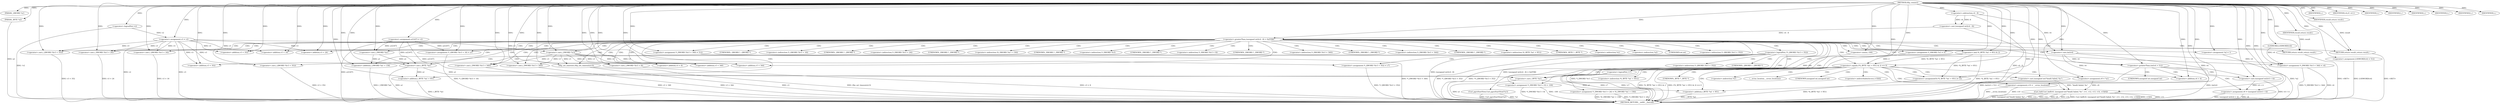 digraph tftp_connect {  
"1000115" [label = "(METHOD,tftp_connect)" ]
"1000307" [label = "(METHOD_RETURN,__int64 __fastcall)" ]
"1000116" [label = "(PARAM,_QWORD *a1)" ]
"1000117" [label = "(PARAM,_BYTE *a2)" ]
"1000133" [label = "(<operator>.assignment,a1[167] = v2)" ]
"1000139" [label = "(<operator>.logicalNot,!v2)" ]
"1000141" [label = "(IDENTIFIER,L,)" ]
"1000142" [label = "(<operator>.assignment,v3 = v2)" ]
"1000146" [label = "(IDENTIFIER,v4,if ( v4 ))" ]
"1000148" [label = "(IDENTIFIER,L,)" ]
"1000150" [label = "(<operator>.greaterThan,(unsigned int)(v4 - 8) > 0xFFB0)" ]
"1000151" [label = "(<operator>.cast,(unsigned int)(v4 - 8))" ]
"1000153" [label = "(<operator>.subtraction,v4 - 8)" ]
"1000157" [label = "(RETURN,return result;,return result;)" ]
"1000158" [label = "(IDENTIFIER,result,return result;)" ]
"1000159" [label = "(IDENTIFIER,L,)" ]
"1000161" [label = "(<operator>.greaterThan,(int)v4 > 512)" ]
"1000162" [label = "(<operator>.cast,(int)v4)" ]
"1000166" [label = "(<operator>.assignment,v6 = (unsigned int)(v4 + 4))" ]
"1000168" [label = "(<operator>.cast,(unsigned int)(v4 + 4))" ]
"1000170" [label = "(<operator>.addition,v4 + 4)" ]
"1000175" [label = "(IDENTIFIER,L,)" ]
"1000176" [label = "(<operator>.assignment,LODWORD(v4) = 512)" ]
"1000177" [label = "(LODWORD,LODWORD(v4))" ]
"1000181" [label = "(<operator>.logicalNot,!*(_QWORD *)(v3 + 352))" ]
"1000183" [label = "(<operator>.cast,(_QWORD *)(v3 + 352))" ]
"1000185" [label = "(<operator>.addition,v3 + 352)" ]
"1000189" [label = "(<operator>.assignment,*(_QWORD *)(v3 + 352) = v7)" ]
"1000191" [label = "(<operator>.cast,(_QWORD *)(v3 + 352))" ]
"1000193" [label = "(<operator>.addition,v3 + 352)" ]
"1000198" [label = "(<operator>.logicalNot,!v7)" ]
"1000200" [label = "(IDENTIFIER,L,)" ]
"1000202" [label = "(<operator>.assignment,*(_QWORD *)(v3 + 16) = a1)" ]
"1000204" [label = "(<operator>.cast,(_QWORD *)(v3 + 16))" ]
"1000206" [label = "(<operator>.addition,v3 + 16)" ]
"1000210" [label = "(<operator>.assignment,*(_DWORD *)(v3 + 24) = *((_DWORD *)a1 + 156))" ]
"1000212" [label = "(<operator>.cast,(_DWORD *)(v3 + 24))" ]
"1000214" [label = "(<operator>.addition,v3 + 24)" ]
"1000218" [label = "(<operator>.addition,(_DWORD *)a1 + 156)" ]
"1000219" [label = "(<operator>.cast,(_DWORD *)a1)" ]
"1000223" [label = "(<operator>.assignment,*(_DWORD *)v3 = 0)" ]
"1000225" [label = "(<operator>.cast,(_DWORD *)v3)" ]
"1000229" [label = "(<operator>.assignment,*(_DWORD *)(v3 + 8) = -100)" ]
"1000231" [label = "(<operator>.cast,(_DWORD *)(v3 + 8))" ]
"1000233" [label = "(<operator>.addition,v3 + 8)" ]
"1000236" [label = "(<operator>.minus,-100)" ]
"1000238" [label = "(<operator>.assignment,*(_DWORD *)(v3 + 340) = 512)" ]
"1000240" [label = "(<operator>.cast,(_DWORD *)(v3 + 340))" ]
"1000242" [label = "(<operator>.addition,v3 + 340)" ]
"1000246" [label = "(<operator>.assignment,*(_DWORD *)(v3 + 344) = v4)" ]
"1000248" [label = "(<operator>.cast,(_DWORD *)(v3 + 344))" ]
"1000250" [label = "(<operator>.addition,v3 + 344)" ]
"1000254" [label = "(tftp_set_timeouts,tftp_set_timeouts(v3))" ]
"1000257" [label = "(<operator>.equals,(*((_BYTE *)a1 + 951) & 2) == 0)" ]
"1000258" [label = "(<operator>.and,*((_BYTE *)a1 + 951) & 2)" ]
"1000260" [label = "(<operator>.addition,(_BYTE *)a1 + 951)" ]
"1000261" [label = "(<operator>.cast,(_BYTE *)a1)" ]
"1000269" [label = "(<operator>.assignment,v9 = *a1)" ]
"1000273" [label = "(<operator>.assignment,v10 = __errno_location())" ]
"1000276" [label = "(Curl_failf,Curl_failf(v9, (unsigned int)\"bind() failed; %s\", v11, v12, v13, v14, v15[0]))" ]
"1000278" [label = "(<operator>.cast,(unsigned int)\"bind() failed; %s\")" ]
"1000288" [label = "(IDENTIFIER,L,)" ]
"1000289" [label = "(<operators>.assignmentOr,*((_BYTE *)a1 + 951) |= 2u)" ]
"1000291" [label = "(<operator>.addition,(_BYTE *)a1 + 951)" ]
"1000292" [label = "(<operator>.cast,(_BYTE *)a1)" ]
"1000297" [label = "(Curl_pgrsStartNow,Curl_pgrsStartNow(*a1))" ]
"1000300" [label = "(<operator>.assignment,*a2 = 1)" ]
"1000304" [label = "(IDENTIFIER,L,)" ]
"1000305" [label = "(RETURN,return result;,return result;)" ]
"1000306" [label = "(IDENTIFIER,result,return result;)" ]
"1000163" [label = "(UNKNOWN,int,int)" ]
"1000169" [label = "(UNKNOWN,unsigned int,unsigned int)" ]
"1000182" [label = "(<operator>.indirection,*(_QWORD *)(v3 + 352))" ]
"1000184" [label = "(UNKNOWN,_QWORD *,_QWORD *)" ]
"1000190" [label = "(<operator>.indirection,*(_QWORD *)(v3 + 352))" ]
"1000192" [label = "(UNKNOWN,_QWORD *,_QWORD *)" ]
"1000203" [label = "(<operator>.indirection,*(_QWORD *)(v3 + 16))" ]
"1000205" [label = "(UNKNOWN,_QWORD *,_QWORD *)" ]
"1000211" [label = "(<operator>.indirection,*(_DWORD *)(v3 + 24))" ]
"1000213" [label = "(UNKNOWN,_DWORD *,_DWORD *)" ]
"1000217" [label = "(<operator>.indirection,*((_DWORD *)a1 + 156))" ]
"1000220" [label = "(UNKNOWN,_DWORD *,_DWORD *)" ]
"1000224" [label = "(<operator>.indirection,*(_DWORD *)v3)" ]
"1000226" [label = "(UNKNOWN,_DWORD *,_DWORD *)" ]
"1000230" [label = "(<operator>.indirection,*(_DWORD *)(v3 + 8))" ]
"1000232" [label = "(UNKNOWN,_DWORD *,_DWORD *)" ]
"1000239" [label = "(<operator>.indirection,*(_DWORD *)(v3 + 340))" ]
"1000241" [label = "(UNKNOWN,_DWORD *,_DWORD *)" ]
"1000247" [label = "(<operator>.indirection,*(_DWORD *)(v3 + 344))" ]
"1000249" [label = "(UNKNOWN,_DWORD *,_DWORD *)" ]
"1000259" [label = "(<operator>.indirection,*((_BYTE *)a1 + 951))" ]
"1000262" [label = "(UNKNOWN,_BYTE *,_BYTE *)" ]
"1000271" [label = "(<operator>.indirection,*a1)" ]
"1000275" [label = "(__errno_location,__errno_location())" ]
"1000279" [label = "(UNKNOWN,unsigned int,unsigned int)" ]
"1000285" [label = "(<operator>.indirectIndexAccess,v15[0])" ]
"1000290" [label = "(<operator>.indirection,*((_BYTE *)a1 + 951))" ]
"1000293" [label = "(UNKNOWN,_BYTE *,_BYTE *)" ]
"1000298" [label = "(<operator>.indirection,*a1)" ]
"1000301" [label = "(<operator>.indirection,*a2)" ]
  "1000257" -> "1000307"  [ label = "DDG: (*((_BYTE *)a1 + 951) & 2) == 0"] 
  "1000276" -> "1000307"  [ label = "DDG: v11"] 
  "1000276" -> "1000307"  [ label = "DDG: (unsigned int)\"bind() failed; %s\""] 
  "1000254" -> "1000307"  [ label = "DDG: tftp_set_timeouts(v3)"] 
  "1000181" -> "1000307"  [ label = "DDG: !*(_QWORD *)(v3 + 352)"] 
  "1000292" -> "1000307"  [ label = "DDG: a1"] 
  "1000166" -> "1000307"  [ label = "DDG: v6"] 
  "1000142" -> "1000307"  [ label = "DDG: v2"] 
  "1000161" -> "1000307"  [ label = "DDG: (int)v4 > 512"] 
  "1000142" -> "1000307"  [ label = "DDG: v3"] 
  "1000117" -> "1000307"  [ label = "DDG: a2"] 
  "1000198" -> "1000307"  [ label = "DDG: v7"] 
  "1000202" -> "1000307"  [ label = "DDG: *(_QWORD *)(v3 + 16)"] 
  "1000139" -> "1000307"  [ label = "DDG: !v2"] 
  "1000238" -> "1000307"  [ label = "DDG: *(_DWORD *)(v3 + 340)"] 
  "1000258" -> "1000307"  [ label = "DDG: *((_BYTE *)a1 + 951)"] 
  "1000231" -> "1000307"  [ label = "DDG: v3 + 8"] 
  "1000257" -> "1000307"  [ label = "DDG: *((_BYTE *)a1 + 951) & 2"] 
  "1000210" -> "1000307"  [ label = "DDG: *((_DWORD *)a1 + 156)"] 
  "1000229" -> "1000307"  [ label = "DDG: *(_DWORD *)(v3 + 8)"] 
  "1000210" -> "1000307"  [ label = "DDG: *(_DWORD *)(v3 + 24)"] 
  "1000289" -> "1000307"  [ label = "DDG: *((_BYTE *)a1 + 951)"] 
  "1000276" -> "1000307"  [ label = "DDG: v13"] 
  "1000297" -> "1000307"  [ label = "DDG: *a1"] 
  "1000273" -> "1000307"  [ label = "DDG: v10"] 
  "1000133" -> "1000307"  [ label = "DDG: a1[167]"] 
  "1000300" -> "1000307"  [ label = "DDG: *a2"] 
  "1000212" -> "1000307"  [ label = "DDG: v3 + 24"] 
  "1000151" -> "1000307"  [ label = "DDG: v4 - 8"] 
  "1000248" -> "1000307"  [ label = "DDG: v3 + 344"] 
  "1000291" -> "1000307"  [ label = "DDG: (_BYTE *)a1"] 
  "1000223" -> "1000307"  [ label = "DDG: *(_DWORD *)v3"] 
  "1000150" -> "1000307"  [ label = "DDG: (unsigned int)(v4 - 8) > 0xFFB0"] 
  "1000181" -> "1000307"  [ label = "DDG: *(_QWORD *)(v3 + 352)"] 
  "1000246" -> "1000307"  [ label = "DDG: v4"] 
  "1000229" -> "1000307"  [ label = "DDG: -100"] 
  "1000276" -> "1000307"  [ label = "DDG: v12"] 
  "1000246" -> "1000307"  [ label = "DDG: *(_DWORD *)(v3 + 344)"] 
  "1000189" -> "1000307"  [ label = "DDG: *(_QWORD *)(v3 + 352)"] 
  "1000276" -> "1000307"  [ label = "DDG: v9"] 
  "1000261" -> "1000307"  [ label = "DDG: a1"] 
  "1000254" -> "1000307"  [ label = "DDG: v3"] 
  "1000183" -> "1000307"  [ label = "DDG: v3 + 352"] 
  "1000191" -> "1000307"  [ label = "DDG: v3 + 352"] 
  "1000273" -> "1000307"  [ label = "DDG: __errno_location()"] 
  "1000260" -> "1000307"  [ label = "DDG: (_BYTE *)a1"] 
  "1000168" -> "1000307"  [ label = "DDG: v4 + 4"] 
  "1000198" -> "1000307"  [ label = "DDG: !v7"] 
  "1000204" -> "1000307"  [ label = "DDG: v3 + 16"] 
  "1000176" -> "1000307"  [ label = "DDG: LODWORD(v4)"] 
  "1000240" -> "1000307"  [ label = "DDG: v3 + 340"] 
  "1000276" -> "1000307"  [ label = "DDG: v14"] 
  "1000276" -> "1000307"  [ label = "DDG: Curl_failf(v9, (unsigned int)\"bind() failed; %s\", v11, v12, v13, v14, v15[0])"] 
  "1000297" -> "1000307"  [ label = "DDG: Curl_pgrsStartNow(*a1)"] 
  "1000153" -> "1000307"  [ label = "DDG: v4"] 
  "1000166" -> "1000307"  [ label = "DDG: (unsigned int)(v4 + 4)"] 
  "1000276" -> "1000307"  [ label = "DDG: v15[0]"] 
  "1000218" -> "1000307"  [ label = "DDG: (_DWORD *)a1"] 
  "1000161" -> "1000307"  [ label = "DDG: (int)v4"] 
  "1000150" -> "1000307"  [ label = "DDG: (unsigned int)(v4 - 8)"] 
  "1000157" -> "1000307"  [ label = "DDG: <RET>"] 
  "1000305" -> "1000307"  [ label = "DDG: <RET>"] 
  "1000115" -> "1000116"  [ label = "DDG: "] 
  "1000115" -> "1000117"  [ label = "DDG: "] 
  "1000115" -> "1000133"  [ label = "DDG: "] 
  "1000115" -> "1000139"  [ label = "DDG: "] 
  "1000115" -> "1000141"  [ label = "DDG: "] 
  "1000139" -> "1000142"  [ label = "DDG: v2"] 
  "1000115" -> "1000142"  [ label = "DDG: "] 
  "1000115" -> "1000146"  [ label = "DDG: "] 
  "1000115" -> "1000148"  [ label = "DDG: "] 
  "1000151" -> "1000150"  [ label = "DDG: v4 - 8"] 
  "1000153" -> "1000151"  [ label = "DDG: v4"] 
  "1000153" -> "1000151"  [ label = "DDG: 8"] 
  "1000115" -> "1000153"  [ label = "DDG: "] 
  "1000115" -> "1000150"  [ label = "DDG: "] 
  "1000158" -> "1000157"  [ label = "DDG: result"] 
  "1000115" -> "1000157"  [ label = "DDG: "] 
  "1000115" -> "1000158"  [ label = "DDG: "] 
  "1000115" -> "1000159"  [ label = "DDG: "] 
  "1000162" -> "1000161"  [ label = "DDG: v4"] 
  "1000153" -> "1000162"  [ label = "DDG: v4"] 
  "1000115" -> "1000162"  [ label = "DDG: "] 
  "1000115" -> "1000161"  [ label = "DDG: "] 
  "1000168" -> "1000166"  [ label = "DDG: v4 + 4"] 
  "1000115" -> "1000166"  [ label = "DDG: "] 
  "1000162" -> "1000168"  [ label = "DDG: v4"] 
  "1000115" -> "1000168"  [ label = "DDG: "] 
  "1000162" -> "1000170"  [ label = "DDG: v4"] 
  "1000115" -> "1000170"  [ label = "DDG: "] 
  "1000115" -> "1000175"  [ label = "DDG: "] 
  "1000115" -> "1000176"  [ label = "DDG: "] 
  "1000115" -> "1000177"  [ label = "DDG: "] 
  "1000142" -> "1000183"  [ label = "DDG: v3"] 
  "1000115" -> "1000183"  [ label = "DDG: "] 
  "1000142" -> "1000185"  [ label = "DDG: v3"] 
  "1000115" -> "1000185"  [ label = "DDG: "] 
  "1000115" -> "1000189"  [ label = "DDG: "] 
  "1000115" -> "1000191"  [ label = "DDG: "] 
  "1000142" -> "1000191"  [ label = "DDG: v3"] 
  "1000115" -> "1000193"  [ label = "DDG: "] 
  "1000142" -> "1000193"  [ label = "DDG: v3"] 
  "1000115" -> "1000198"  [ label = "DDG: "] 
  "1000115" -> "1000200"  [ label = "DDG: "] 
  "1000133" -> "1000202"  [ label = "DDG: a1[167]"] 
  "1000115" -> "1000202"  [ label = "DDG: "] 
  "1000115" -> "1000204"  [ label = "DDG: "] 
  "1000142" -> "1000204"  [ label = "DDG: v3"] 
  "1000115" -> "1000206"  [ label = "DDG: "] 
  "1000142" -> "1000206"  [ label = "DDG: v3"] 
  "1000115" -> "1000212"  [ label = "DDG: "] 
  "1000142" -> "1000212"  [ label = "DDG: v3"] 
  "1000115" -> "1000214"  [ label = "DDG: "] 
  "1000142" -> "1000214"  [ label = "DDG: v3"] 
  "1000219" -> "1000218"  [ label = "DDG: a1"] 
  "1000133" -> "1000219"  [ label = "DDG: a1[167]"] 
  "1000115" -> "1000219"  [ label = "DDG: "] 
  "1000115" -> "1000218"  [ label = "DDG: "] 
  "1000115" -> "1000223"  [ label = "DDG: "] 
  "1000115" -> "1000225"  [ label = "DDG: "] 
  "1000142" -> "1000225"  [ label = "DDG: v3"] 
  "1000236" -> "1000229"  [ label = "DDG: 100"] 
  "1000225" -> "1000231"  [ label = "DDG: v3"] 
  "1000115" -> "1000231"  [ label = "DDG: "] 
  "1000225" -> "1000233"  [ label = "DDG: v3"] 
  "1000115" -> "1000233"  [ label = "DDG: "] 
  "1000115" -> "1000236"  [ label = "DDG: "] 
  "1000115" -> "1000238"  [ label = "DDG: "] 
  "1000115" -> "1000240"  [ label = "DDG: "] 
  "1000225" -> "1000240"  [ label = "DDG: v3"] 
  "1000115" -> "1000242"  [ label = "DDG: "] 
  "1000225" -> "1000242"  [ label = "DDG: v3"] 
  "1000162" -> "1000246"  [ label = "DDG: v4"] 
  "1000177" -> "1000246"  [ label = "DDG: v4"] 
  "1000115" -> "1000246"  [ label = "DDG: "] 
  "1000115" -> "1000248"  [ label = "DDG: "] 
  "1000225" -> "1000248"  [ label = "DDG: v3"] 
  "1000115" -> "1000250"  [ label = "DDG: "] 
  "1000225" -> "1000250"  [ label = "DDG: v3"] 
  "1000115" -> "1000254"  [ label = "DDG: "] 
  "1000225" -> "1000254"  [ label = "DDG: v3"] 
  "1000258" -> "1000257"  [ label = "DDG: *((_BYTE *)a1 + 951)"] 
  "1000258" -> "1000257"  [ label = "DDG: 2"] 
  "1000261" -> "1000260"  [ label = "DDG: a1"] 
  "1000219" -> "1000261"  [ label = "DDG: a1"] 
  "1000133" -> "1000261"  [ label = "DDG: a1[167]"] 
  "1000115" -> "1000261"  [ label = "DDG: "] 
  "1000115" -> "1000260"  [ label = "DDG: "] 
  "1000115" -> "1000258"  [ label = "DDG: "] 
  "1000115" -> "1000257"  [ label = "DDG: "] 
  "1000115" -> "1000269"  [ label = "DDG: "] 
  "1000115" -> "1000273"  [ label = "DDG: "] 
  "1000269" -> "1000276"  [ label = "DDG: v9"] 
  "1000115" -> "1000276"  [ label = "DDG: "] 
  "1000278" -> "1000276"  [ label = "DDG: \"bind() failed; %s\""] 
  "1000115" -> "1000278"  [ label = "DDG: "] 
  "1000115" -> "1000288"  [ label = "DDG: "] 
  "1000115" -> "1000289"  [ label = "DDG: "] 
  "1000258" -> "1000289"  [ label = "DDG: *((_BYTE *)a1 + 951)"] 
  "1000292" -> "1000291"  [ label = "DDG: a1"] 
  "1000133" -> "1000292"  [ label = "DDG: a1[167]"] 
  "1000261" -> "1000292"  [ label = "DDG: a1"] 
  "1000115" -> "1000292"  [ label = "DDG: "] 
  "1000115" -> "1000291"  [ label = "DDG: "] 
  "1000115" -> "1000300"  [ label = "DDG: "] 
  "1000115" -> "1000304"  [ label = "DDG: "] 
  "1000306" -> "1000305"  [ label = "DDG: result"] 
  "1000115" -> "1000305"  [ label = "DDG: "] 
  "1000115" -> "1000306"  [ label = "DDG: "] 
  "1000150" -> "1000163"  [ label = "CDG: "] 
  "1000150" -> "1000162"  [ label = "CDG: "] 
  "1000150" -> "1000161"  [ label = "CDG: "] 
  "1000150" -> "1000185"  [ label = "CDG: "] 
  "1000150" -> "1000184"  [ label = "CDG: "] 
  "1000150" -> "1000183"  [ label = "CDG: "] 
  "1000150" -> "1000182"  [ label = "CDG: "] 
  "1000150" -> "1000181"  [ label = "CDG: "] 
  "1000150" -> "1000206"  [ label = "CDG: "] 
  "1000150" -> "1000205"  [ label = "CDG: "] 
  "1000150" -> "1000204"  [ label = "CDG: "] 
  "1000150" -> "1000203"  [ label = "CDG: "] 
  "1000150" -> "1000202"  [ label = "CDG: "] 
  "1000150" -> "1000224"  [ label = "CDG: "] 
  "1000150" -> "1000223"  [ label = "CDG: "] 
  "1000150" -> "1000220"  [ label = "CDG: "] 
  "1000150" -> "1000219"  [ label = "CDG: "] 
  "1000150" -> "1000218"  [ label = "CDG: "] 
  "1000150" -> "1000217"  [ label = "CDG: "] 
  "1000150" -> "1000214"  [ label = "CDG: "] 
  "1000150" -> "1000213"  [ label = "CDG: "] 
  "1000150" -> "1000212"  [ label = "CDG: "] 
  "1000150" -> "1000211"  [ label = "CDG: "] 
  "1000150" -> "1000210"  [ label = "CDG: "] 
  "1000150" -> "1000240"  [ label = "CDG: "] 
  "1000150" -> "1000239"  [ label = "CDG: "] 
  "1000150" -> "1000238"  [ label = "CDG: "] 
  "1000150" -> "1000236"  [ label = "CDG: "] 
  "1000150" -> "1000233"  [ label = "CDG: "] 
  "1000150" -> "1000232"  [ label = "CDG: "] 
  "1000150" -> "1000231"  [ label = "CDG: "] 
  "1000150" -> "1000230"  [ label = "CDG: "] 
  "1000150" -> "1000229"  [ label = "CDG: "] 
  "1000150" -> "1000226"  [ label = "CDG: "] 
  "1000150" -> "1000225"  [ label = "CDG: "] 
  "1000150" -> "1000254"  [ label = "CDG: "] 
  "1000150" -> "1000250"  [ label = "CDG: "] 
  "1000150" -> "1000249"  [ label = "CDG: "] 
  "1000150" -> "1000248"  [ label = "CDG: "] 
  "1000150" -> "1000247"  [ label = "CDG: "] 
  "1000150" -> "1000246"  [ label = "CDG: "] 
  "1000150" -> "1000242"  [ label = "CDG: "] 
  "1000150" -> "1000241"  [ label = "CDG: "] 
  "1000150" -> "1000262"  [ label = "CDG: "] 
  "1000150" -> "1000261"  [ label = "CDG: "] 
  "1000150" -> "1000260"  [ label = "CDG: "] 
  "1000150" -> "1000259"  [ label = "CDG: "] 
  "1000150" -> "1000258"  [ label = "CDG: "] 
  "1000150" -> "1000257"  [ label = "CDG: "] 
  "1000150" -> "1000301"  [ label = "CDG: "] 
  "1000150" -> "1000300"  [ label = "CDG: "] 
  "1000150" -> "1000298"  [ label = "CDG: "] 
  "1000150" -> "1000297"  [ label = "CDG: "] 
  "1000150" -> "1000305"  [ label = "CDG: "] 
  "1000150" -> "1000157"  [ label = "CDG: "] 
  "1000161" -> "1000170"  [ label = "CDG: "] 
  "1000161" -> "1000169"  [ label = "CDG: "] 
  "1000161" -> "1000168"  [ label = "CDG: "] 
  "1000161" -> "1000166"  [ label = "CDG: "] 
  "1000181" -> "1000192"  [ label = "CDG: "] 
  "1000181" -> "1000191"  [ label = "CDG: "] 
  "1000181" -> "1000190"  [ label = "CDG: "] 
  "1000181" -> "1000189"  [ label = "CDG: "] 
  "1000181" -> "1000198"  [ label = "CDG: "] 
  "1000181" -> "1000193"  [ label = "CDG: "] 
  "1000257" -> "1000271"  [ label = "CDG: "] 
  "1000257" -> "1000269"  [ label = "CDG: "] 
  "1000257" -> "1000285"  [ label = "CDG: "] 
  "1000257" -> "1000279"  [ label = "CDG: "] 
  "1000257" -> "1000278"  [ label = "CDG: "] 
  "1000257" -> "1000276"  [ label = "CDG: "] 
  "1000257" -> "1000275"  [ label = "CDG: "] 
  "1000257" -> "1000273"  [ label = "CDG: "] 
  "1000257" -> "1000293"  [ label = "CDG: "] 
  "1000257" -> "1000292"  [ label = "CDG: "] 
  "1000257" -> "1000291"  [ label = "CDG: "] 
  "1000257" -> "1000290"  [ label = "CDG: "] 
  "1000257" -> "1000289"  [ label = "CDG: "] 
}
